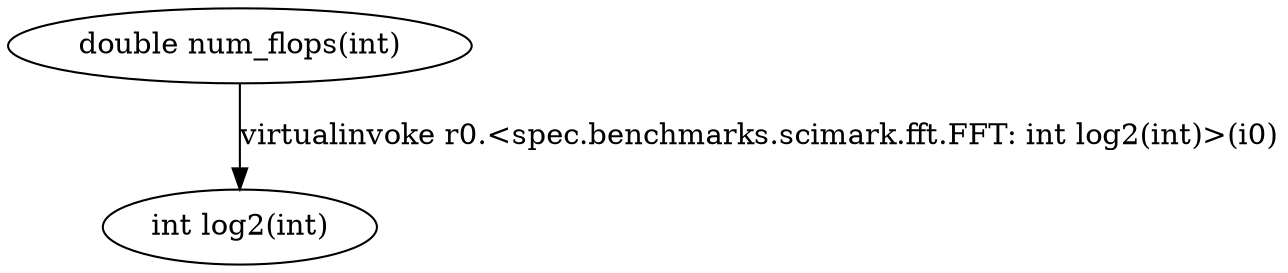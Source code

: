 digraph g {
0[label="double num_flops(int)"]
1[label="int log2(int)"]
0->1[label="virtualinvoke r0.<spec.benchmarks.scimark.fft.FFT: int log2(int)>(i0)"]
}